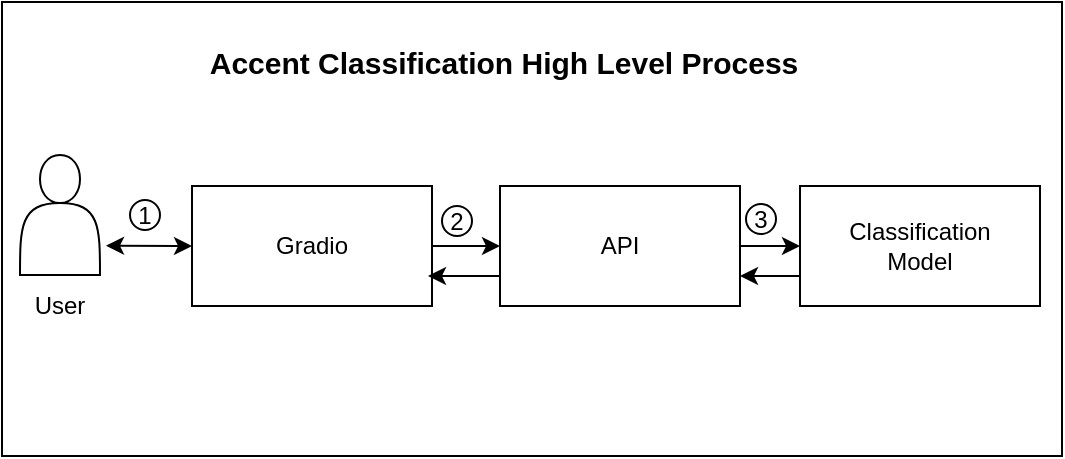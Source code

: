 <mxfile version="24.7.8">
  <diagram name="Page-1" id="ux-xhi-C1XFqPwV9VUEr">
    <mxGraphModel dx="1440" dy="2149" grid="1" gridSize="10" guides="1" tooltips="1" connect="1" arrows="1" fold="1" page="1" pageScale="1" pageWidth="850" pageHeight="1100" math="0" shadow="0">
      <root>
        <mxCell id="0" />
        <mxCell id="1" parent="0" />
        <mxCell id="QGp7JBuP-bVQCIqEcSqE-9" value="" style="rounded=0;whiteSpace=wrap;html=1;" parent="1" vertex="1">
          <mxGeometry x="71" y="383" width="530" height="227" as="geometry" />
        </mxCell>
        <mxCell id="QGp7JBuP-bVQCIqEcSqE-14" style="edgeStyle=orthogonalEdgeStyle;rounded=0;orthogonalLoop=1;jettySize=auto;html=1;exitX=0;exitY=0.75;exitDx=0;exitDy=0;entryX=1;entryY=0.75;entryDx=0;entryDy=0;" parent="1" source="v7R2SqKS8okpCNfLnLLp-1" target="v7R2SqKS8okpCNfLnLLp-2" edge="1">
          <mxGeometry relative="1" as="geometry" />
        </mxCell>
        <mxCell id="v7R2SqKS8okpCNfLnLLp-1" value="Classification&lt;div&gt;Model&lt;/div&gt;" style="rounded=0;whiteSpace=wrap;html=1;" parent="1" vertex="1">
          <mxGeometry x="470" y="475" width="120" height="60" as="geometry" />
        </mxCell>
        <mxCell id="QGp7JBuP-bVQCIqEcSqE-5" style="edgeStyle=orthogonalEdgeStyle;rounded=0;orthogonalLoop=1;jettySize=auto;html=1;entryX=0;entryY=0.5;entryDx=0;entryDy=0;" parent="1" source="v7R2SqKS8okpCNfLnLLp-2" target="v7R2SqKS8okpCNfLnLLp-1" edge="1">
          <mxGeometry relative="1" as="geometry" />
        </mxCell>
        <mxCell id="v7R2SqKS8okpCNfLnLLp-2" value="API" style="rounded=0;whiteSpace=wrap;html=1;" parent="1" vertex="1">
          <mxGeometry x="320" y="475" width="120" height="60" as="geometry" />
        </mxCell>
        <mxCell id="QGp7JBuP-bVQCIqEcSqE-4" style="edgeStyle=orthogonalEdgeStyle;rounded=0;orthogonalLoop=1;jettySize=auto;html=1;exitX=1;exitY=0.5;exitDx=0;exitDy=0;entryX=0;entryY=0.5;entryDx=0;entryDy=0;" parent="1" source="v7R2SqKS8okpCNfLnLLp-3" target="v7R2SqKS8okpCNfLnLLp-2" edge="1">
          <mxGeometry relative="1" as="geometry" />
        </mxCell>
        <mxCell id="v7R2SqKS8okpCNfLnLLp-3" value="Gradio" style="rounded=0;whiteSpace=wrap;html=1;" parent="1" vertex="1">
          <mxGeometry x="166" y="475" width="120" height="60" as="geometry" />
        </mxCell>
        <mxCell id="QGp7JBuP-bVQCIqEcSqE-1" value="" style="shape=actor;whiteSpace=wrap;html=1;" parent="1" vertex="1">
          <mxGeometry x="80" y="459.5" width="40" height="60" as="geometry" />
        </mxCell>
        <mxCell id="QGp7JBuP-bVQCIqEcSqE-8" value="&lt;font style=&quot;font-size: 15px;&quot;&gt;&lt;b&gt;Accent Classification High Level Process&lt;/b&gt;&lt;/font&gt;" style="text;html=1;align=center;verticalAlign=middle;whiteSpace=wrap;rounded=0;" parent="1" vertex="1">
          <mxGeometry x="162" y="398" width="320" height="30" as="geometry" />
        </mxCell>
        <mxCell id="QGp7JBuP-bVQCIqEcSqE-10" value="1" style="ellipse;whiteSpace=wrap;html=1;aspect=fixed;" parent="1" vertex="1">
          <mxGeometry x="135" y="482" width="15" height="15" as="geometry" />
        </mxCell>
        <mxCell id="QGp7JBuP-bVQCIqEcSqE-12" value="2" style="ellipse;whiteSpace=wrap;html=1;aspect=fixed;" parent="1" vertex="1">
          <mxGeometry x="291" y="485" width="15" height="15" as="geometry" />
        </mxCell>
        <mxCell id="QGp7JBuP-bVQCIqEcSqE-13" value="3" style="ellipse;whiteSpace=wrap;html=1;aspect=fixed;" parent="1" vertex="1">
          <mxGeometry x="443" y="484" width="15" height="15" as="geometry" />
        </mxCell>
        <mxCell id="QGp7JBuP-bVQCIqEcSqE-15" style="edgeStyle=orthogonalEdgeStyle;rounded=0;orthogonalLoop=1;jettySize=auto;html=1;exitX=0;exitY=0.75;exitDx=0;exitDy=0;entryX=0.983;entryY=0.763;entryDx=0;entryDy=0;entryPerimeter=0;" parent="1" source="v7R2SqKS8okpCNfLnLLp-2" target="v7R2SqKS8okpCNfLnLLp-3" edge="1">
          <mxGeometry relative="1" as="geometry" />
        </mxCell>
        <mxCell id="QGp7JBuP-bVQCIqEcSqE-20" value="" style="endArrow=classic;startArrow=classic;html=1;rounded=0;entryX=0;entryY=0.5;entryDx=0;entryDy=0;" parent="1" target="v7R2SqKS8okpCNfLnLLp-3" edge="1">
          <mxGeometry width="50" height="50" relative="1" as="geometry">
            <mxPoint x="123" y="504.88" as="sourcePoint" />
            <mxPoint x="157" y="504.88" as="targetPoint" />
          </mxGeometry>
        </mxCell>
        <mxCell id="QGp7JBuP-bVQCIqEcSqE-21" value="User" style="text;html=1;align=center;verticalAlign=middle;whiteSpace=wrap;rounded=0;" parent="1" vertex="1">
          <mxGeometry x="70" y="520" width="60" height="30" as="geometry" />
        </mxCell>
      </root>
    </mxGraphModel>
  </diagram>
</mxfile>
